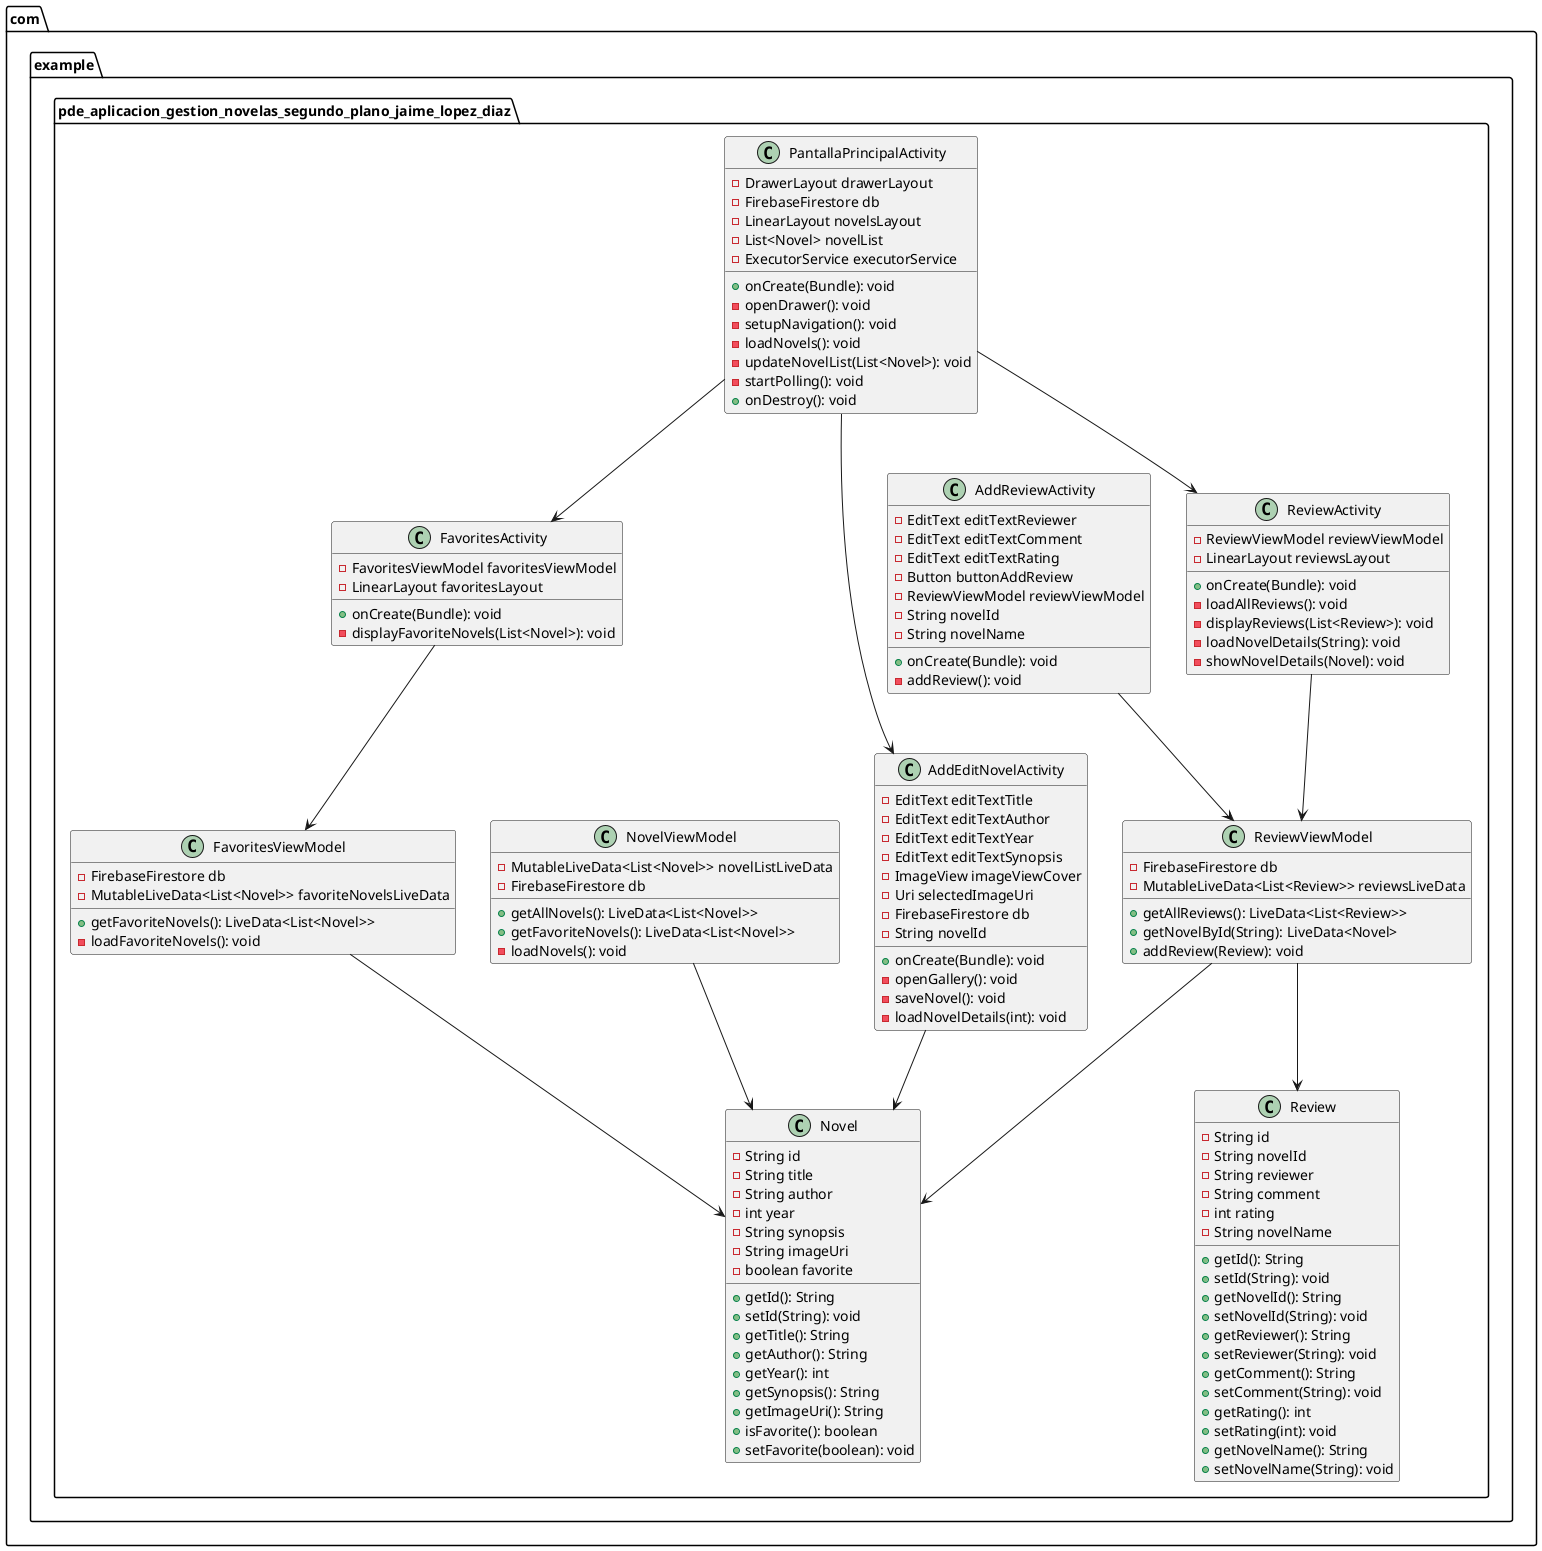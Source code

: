 @startuml
package com.example.pde_aplicacion_gestion_novelas_segundo_plano_jaime_lopez_diaz {
    class PantallaPrincipalActivity {
        - DrawerLayout drawerLayout
        - FirebaseFirestore db
        - LinearLayout novelsLayout
        - List<Novel> novelList
        - ExecutorService executorService
        + onCreate(Bundle): void
        - openDrawer(): void
        - setupNavigation(): void
        - loadNovels(): void
        - updateNovelList(List<Novel>): void
        - startPolling(): void
        + onDestroy(): void
    }

    class ReviewActivity {
        - ReviewViewModel reviewViewModel
        - LinearLayout reviewsLayout
        + onCreate(Bundle): void
        - loadAllReviews(): void
        - displayReviews(List<Review>): void
        - loadNovelDetails(String): void
        - showNovelDetails(Novel): void
    }

    class AddReviewActivity {
        - EditText editTextReviewer
        - EditText editTextComment
        - EditText editTextRating
        - Button buttonAddReview
        - ReviewViewModel reviewViewModel
        - String novelId
        - String novelName
        + onCreate(Bundle): void
        - addReview(): void
    }

    class FavoritesActivity {
        - FavoritesViewModel favoritesViewModel
        - LinearLayout favoritesLayout
        + onCreate(Bundle): void
        - displayFavoriteNovels(List<Novel>): void
    }

    class AddEditNovelActivity {
        - EditText editTextTitle
        - EditText editTextAuthor
        - EditText editTextYear
        - EditText editTextSynopsis
        - ImageView imageViewCover
        - Uri selectedImageUri
        - FirebaseFirestore db
        - String novelId
        + onCreate(Bundle): void
        - openGallery(): void
        - saveNovel(): void
        - loadNovelDetails(int): void
    }

    class ReviewViewModel {
        - FirebaseFirestore db
        - MutableLiveData<List<Review>> reviewsLiveData
        + getAllReviews(): LiveData<List<Review>>
        + getNovelById(String): LiveData<Novel>
        + addReview(Review): void
    }

    class NovelViewModel {
        - MutableLiveData<List<Novel>> novelListLiveData
        - FirebaseFirestore db
        + getAllNovels(): LiveData<List<Novel>>
        + getFavoriteNovels(): LiveData<List<Novel>>
        - loadNovels(): void
    }

    class FavoritesViewModel {
        - FirebaseFirestore db
        - MutableLiveData<List<Novel>> favoriteNovelsLiveData
        + getFavoriteNovels(): LiveData<List<Novel>>
        - loadFavoriteNovels(): void
    }

    class Novel {
        - String id
        - String title
        - String author
        - int year
        - String synopsis
        - String imageUri
        - boolean favorite
        + getId(): String
        + setId(String): void
        + getTitle(): String
        + getAuthor(): String
        + getYear(): int
        + getSynopsis(): String
        + getImageUri(): String
        + isFavorite(): boolean
        + setFavorite(boolean): void
    }

    class Review {
        - String id
        - String novelId
        - String reviewer
        - String comment
        - int rating
        - String novelName
        + getId(): String
        + setId(String): void
        + getNovelId(): String
        + setNovelId(String): void
        + getReviewer(): String
        + setReviewer(String): void
        + getComment(): String
        + setComment(String): void
        + getRating(): int
        + setRating(int): void
        + getNovelName(): String
        + setNovelName(String): void
    }

    PantallaPrincipalActivity --> AddEditNovelActivity
    PantallaPrincipalActivity --> FavoritesActivity
    PantallaPrincipalActivity --> ReviewActivity
    ReviewActivity --> ReviewViewModel
    AddReviewActivity --> ReviewViewModel
    FavoritesActivity --> FavoritesViewModel
    AddEditNovelActivity --> Novel
    ReviewViewModel --> Review
    ReviewViewModel --> Novel
    NovelViewModel --> Novel
    FavoritesViewModel --> Novel
}
@enduml

